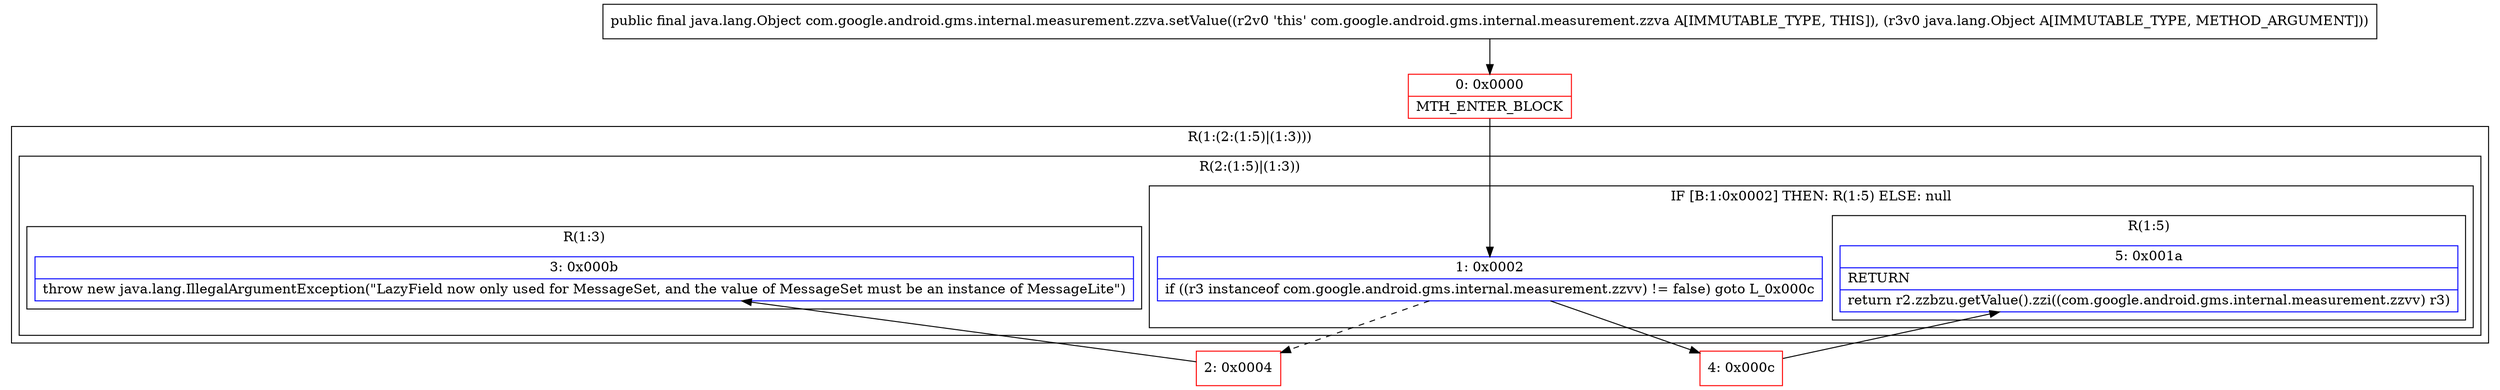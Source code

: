 digraph "CFG forcom.google.android.gms.internal.measurement.zzva.setValue(Ljava\/lang\/Object;)Ljava\/lang\/Object;" {
subgraph cluster_Region_896305818 {
label = "R(1:(2:(1:5)|(1:3)))";
node [shape=record,color=blue];
subgraph cluster_Region_1602243302 {
label = "R(2:(1:5)|(1:3))";
node [shape=record,color=blue];
subgraph cluster_IfRegion_762262259 {
label = "IF [B:1:0x0002] THEN: R(1:5) ELSE: null";
node [shape=record,color=blue];
Node_1 [shape=record,label="{1\:\ 0x0002|if ((r3 instanceof com.google.android.gms.internal.measurement.zzvv) != false) goto L_0x000c\l}"];
subgraph cluster_Region_522406133 {
label = "R(1:5)";
node [shape=record,color=blue];
Node_5 [shape=record,label="{5\:\ 0x001a|RETURN\l|return r2.zzbzu.getValue().zzi((com.google.android.gms.internal.measurement.zzvv) r3)\l}"];
}
}
subgraph cluster_Region_1313483217 {
label = "R(1:3)";
node [shape=record,color=blue];
Node_3 [shape=record,label="{3\:\ 0x000b|throw new java.lang.IllegalArgumentException(\"LazyField now only used for MessageSet, and the value of MessageSet must be an instance of MessageLite\")\l}"];
}
}
}
Node_0 [shape=record,color=red,label="{0\:\ 0x0000|MTH_ENTER_BLOCK\l}"];
Node_2 [shape=record,color=red,label="{2\:\ 0x0004}"];
Node_4 [shape=record,color=red,label="{4\:\ 0x000c}"];
MethodNode[shape=record,label="{public final java.lang.Object com.google.android.gms.internal.measurement.zzva.setValue((r2v0 'this' com.google.android.gms.internal.measurement.zzva A[IMMUTABLE_TYPE, THIS]), (r3v0 java.lang.Object A[IMMUTABLE_TYPE, METHOD_ARGUMENT])) }"];
MethodNode -> Node_0;
Node_1 -> Node_2[style=dashed];
Node_1 -> Node_4;
Node_0 -> Node_1;
Node_2 -> Node_3;
Node_4 -> Node_5;
}

